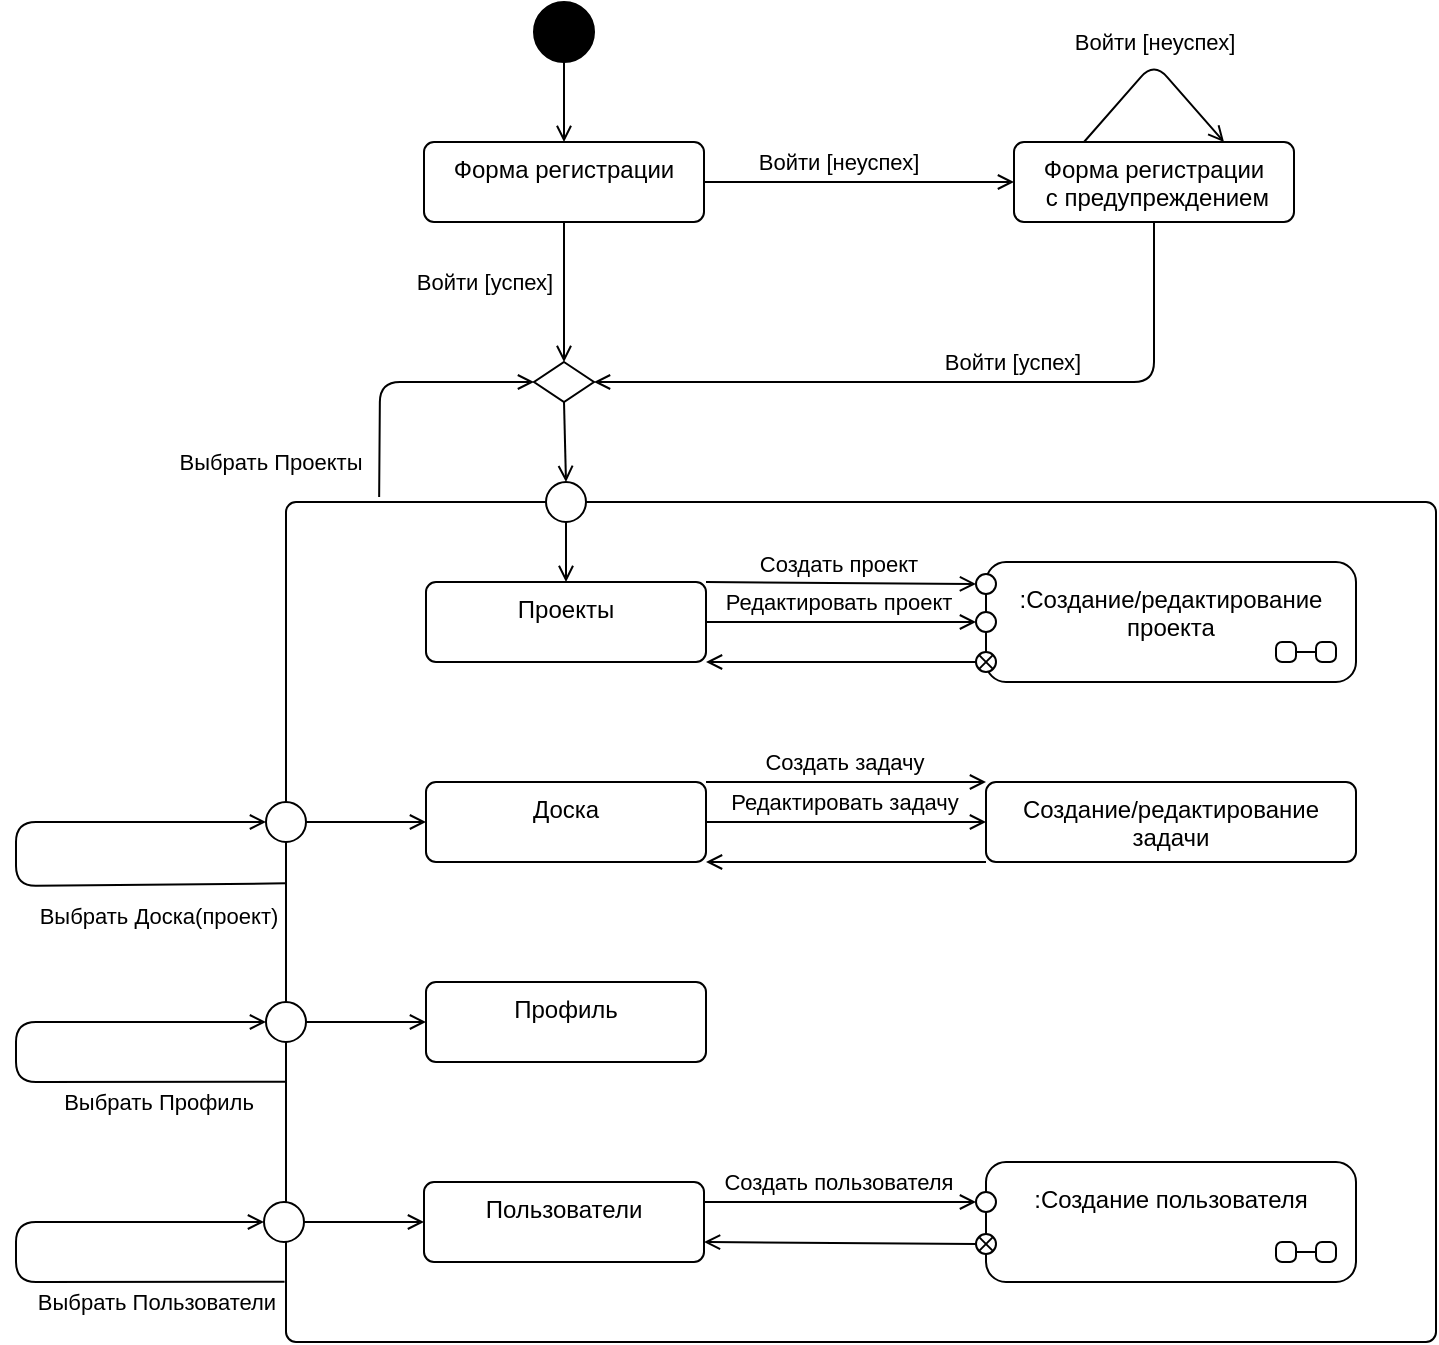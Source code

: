 <mxfile version="22.1.16" type="device">
  <diagram name="Страница — 1" id="ygGXOrWWSujeh68Y5JwH">
    <mxGraphModel dx="832" dy="558" grid="1" gridSize="10" guides="1" tooltips="1" connect="1" arrows="1" fold="1" page="1" pageScale="1" pageWidth="827" pageHeight="1169" math="0" shadow="0">
      <root>
        <mxCell id="0" />
        <mxCell id="1" parent="0" />
        <mxCell id="ju3X173J6w4Ng7l485Qm-1" value="" style="ellipse;fillColor=strokeColor;html=1;" parent="1" vertex="1">
          <mxGeometry x="329" y="20" width="30" height="30" as="geometry" />
        </mxCell>
        <mxCell id="ju3X173J6w4Ng7l485Qm-4" value="Форма регистрации" style="html=1;align=center;verticalAlign=top;rounded=1;absoluteArcSize=1;arcSize=10;dashed=0;whiteSpace=wrap;" parent="1" vertex="1">
          <mxGeometry x="274" y="90" width="140" height="40" as="geometry" />
        </mxCell>
        <mxCell id="ju3X173J6w4Ng7l485Qm-5" value="" style="endArrow=open;html=1;rounded=0;exitX=0.5;exitY=1;exitDx=0;exitDy=0;entryX=0.5;entryY=0;entryDx=0;entryDy=0;endFill=0;" parent="1" source="ju3X173J6w4Ng7l485Qm-1" target="ju3X173J6w4Ng7l485Qm-4" edge="1">
          <mxGeometry width="50" height="50" relative="1" as="geometry">
            <mxPoint x="579" y="170" as="sourcePoint" />
            <mxPoint x="629" y="120" as="targetPoint" />
          </mxGeometry>
        </mxCell>
        <mxCell id="ju3X173J6w4Ng7l485Qm-6" value="Форма регистрации&lt;br&gt;&amp;nbsp;с предупреждением" style="html=1;align=center;verticalAlign=top;rounded=1;absoluteArcSize=1;arcSize=10;dashed=0;whiteSpace=wrap;" parent="1" vertex="1">
          <mxGeometry x="569" y="90" width="140" height="40" as="geometry" />
        </mxCell>
        <mxCell id="ju3X173J6w4Ng7l485Qm-7" value="" style="endArrow=open;html=1;rounded=0;exitX=1;exitY=0.5;exitDx=0;exitDy=0;entryX=0;entryY=0.5;entryDx=0;entryDy=0;endFill=0;" parent="1" source="ju3X173J6w4Ng7l485Qm-4" target="ju3X173J6w4Ng7l485Qm-6" edge="1">
          <mxGeometry width="50" height="50" relative="1" as="geometry">
            <mxPoint x="354" y="60" as="sourcePoint" />
            <mxPoint x="354" y="100" as="targetPoint" />
          </mxGeometry>
        </mxCell>
        <mxCell id="ju3X173J6w4Ng7l485Qm-8" value="Войти [неуспех]" style="edgeLabel;html=1;align=center;verticalAlign=middle;resizable=0;points=[];" parent="ju3X173J6w4Ng7l485Qm-7" vertex="1" connectable="0">
          <mxGeometry x="-0.142" relative="1" as="geometry">
            <mxPoint y="-10" as="offset" />
          </mxGeometry>
        </mxCell>
        <mxCell id="ju3X173J6w4Ng7l485Qm-9" value="" style="html=1;align=center;verticalAlign=top;rounded=1;absoluteArcSize=1;arcSize=10;dashed=0;whiteSpace=wrap;" parent="1" vertex="1">
          <mxGeometry x="205" y="270" width="575" height="420" as="geometry" />
        </mxCell>
        <mxCell id="ju3X173J6w4Ng7l485Qm-10" value="" style="endArrow=open;html=1;rounded=1;exitX=0.25;exitY=0;exitDx=0;exitDy=0;entryX=0.75;entryY=0;entryDx=0;entryDy=0;curved=0;endFill=0;" parent="1" source="ju3X173J6w4Ng7l485Qm-6" target="ju3X173J6w4Ng7l485Qm-6" edge="1">
          <mxGeometry width="50" height="50" relative="1" as="geometry">
            <mxPoint x="424" y="120" as="sourcePoint" />
            <mxPoint x="579" y="120" as="targetPoint" />
            <Array as="points">
              <mxPoint x="639" y="50" />
            </Array>
          </mxGeometry>
        </mxCell>
        <mxCell id="ju3X173J6w4Ng7l485Qm-11" value="Войти [неуспех]" style="edgeLabel;html=1;align=center;verticalAlign=middle;resizable=0;points=[];" parent="ju3X173J6w4Ng7l485Qm-10" vertex="1" connectable="0">
          <mxGeometry x="-0.142" relative="1" as="geometry">
            <mxPoint x="5" y="-16" as="offset" />
          </mxGeometry>
        </mxCell>
        <mxCell id="ju3X173J6w4Ng7l485Qm-12" value="Доска" style="html=1;align=center;verticalAlign=top;rounded=1;absoluteArcSize=1;arcSize=10;dashed=0;whiteSpace=wrap;" parent="1" vertex="1">
          <mxGeometry x="275" y="410" width="140" height="40" as="geometry" />
        </mxCell>
        <mxCell id="ju3X173J6w4Ng7l485Qm-13" value="Проекты" style="html=1;align=center;verticalAlign=top;rounded=1;absoluteArcSize=1;arcSize=10;dashed=0;whiteSpace=wrap;" parent="1" vertex="1">
          <mxGeometry x="275" y="310" width="140" height="40" as="geometry" />
        </mxCell>
        <mxCell id="ju3X173J6w4Ng7l485Qm-14" value="Профиль" style="html=1;align=center;verticalAlign=top;rounded=1;absoluteArcSize=1;arcSize=10;dashed=0;whiteSpace=wrap;" parent="1" vertex="1">
          <mxGeometry x="275" y="510" width="140" height="40" as="geometry" />
        </mxCell>
        <mxCell id="ju3X173J6w4Ng7l485Qm-16" value="" style="endArrow=open;html=1;rounded=0;align=center;verticalAlign=top;endFill=0;labelBackgroundColor=none;endSize=6;exitX=0.5;exitY=1;exitDx=0;exitDy=0;entryX=0.5;entryY=0;entryDx=0;entryDy=0;" parent="1" source="ju3X173J6w4Ng7l485Qm-4" target="ju3X173J6w4Ng7l485Qm-17" edge="1">
          <mxGeometry relative="1" as="geometry">
            <mxPoint x="289" y="170" as="sourcePoint" />
            <mxPoint x="339" y="210" as="targetPoint" />
          </mxGeometry>
        </mxCell>
        <mxCell id="ju3X173J6w4Ng7l485Qm-17" value="" style="rhombus;whiteSpace=wrap;html=1;" parent="1" vertex="1">
          <mxGeometry x="329" y="200" width="30" height="20" as="geometry" />
        </mxCell>
        <mxCell id="ju3X173J6w4Ng7l485Qm-18" value="" style="ellipse;whiteSpace=wrap;html=1;" parent="1" vertex="1">
          <mxGeometry x="335" y="260" width="20" height="20" as="geometry" />
        </mxCell>
        <mxCell id="ju3X173J6w4Ng7l485Qm-20" value="" style="endArrow=open;html=1;rounded=1;exitX=0.081;exitY=-0.006;exitDx=0;exitDy=0;entryX=0;entryY=0.5;entryDx=0;entryDy=0;curved=0;exitPerimeter=0;endFill=0;" parent="1" source="ju3X173J6w4Ng7l485Qm-9" target="ju3X173J6w4Ng7l485Qm-17" edge="1">
          <mxGeometry width="50" height="50" relative="1" as="geometry">
            <mxPoint x="460" y="140" as="sourcePoint" />
            <mxPoint x="530" y="140" as="targetPoint" />
            <Array as="points">
              <mxPoint x="252" y="210" />
            </Array>
          </mxGeometry>
        </mxCell>
        <mxCell id="ju3X173J6w4Ng7l485Qm-21" value="Выбрать Проекты" style="edgeLabel;html=1;align=center;verticalAlign=middle;resizable=0;points=[];" parent="ju3X173J6w4Ng7l485Qm-20" vertex="1" connectable="0">
          <mxGeometry x="-0.142" relative="1" as="geometry">
            <mxPoint x="-55" y="40" as="offset" />
          </mxGeometry>
        </mxCell>
        <mxCell id="ju3X173J6w4Ng7l485Qm-22" value="Войти [успех]" style="edgeLabel;html=1;align=center;verticalAlign=middle;resizable=0;points=[];" parent="1" vertex="1" connectable="0">
          <mxGeometry x="304" y="160" as="geometry" />
        </mxCell>
        <mxCell id="ju3X173J6w4Ng7l485Qm-23" value="" style="endArrow=open;html=1;rounded=1;align=center;verticalAlign=top;endFill=0;labelBackgroundColor=none;endSize=6;exitX=0.5;exitY=1;exitDx=0;exitDy=0;curved=0;entryX=1;entryY=0.5;entryDx=0;entryDy=0;" parent="1" source="ju3X173J6w4Ng7l485Qm-6" target="ju3X173J6w4Ng7l485Qm-17" edge="1">
          <mxGeometry relative="1" as="geometry">
            <mxPoint x="354" y="140" as="sourcePoint" />
            <mxPoint x="384" y="210" as="targetPoint" />
            <Array as="points">
              <mxPoint x="639" y="210" />
            </Array>
          </mxGeometry>
        </mxCell>
        <mxCell id="ju3X173J6w4Ng7l485Qm-24" value="" style="endArrow=open;html=1;rounded=1;align=center;verticalAlign=top;endFill=0;labelBackgroundColor=none;endSize=6;exitX=0.5;exitY=1;exitDx=0;exitDy=0;curved=0;entryX=0.5;entryY=0;entryDx=0;entryDy=0;" parent="1" source="ju3X173J6w4Ng7l485Qm-17" target="ju3X173J6w4Ng7l485Qm-18" edge="1">
          <mxGeometry relative="1" as="geometry">
            <mxPoint x="649" y="140" as="sourcePoint" />
            <mxPoint x="499" y="260" as="targetPoint" />
          </mxGeometry>
        </mxCell>
        <mxCell id="ju3X173J6w4Ng7l485Qm-25" value="Войти [успех]" style="edgeLabel;html=1;align=center;verticalAlign=middle;resizable=0;points=[];" parent="1" vertex="1" connectable="0">
          <mxGeometry x="568" y="200" as="geometry" />
        </mxCell>
        <mxCell id="ju3X173J6w4Ng7l485Qm-26" value="" style="ellipse;whiteSpace=wrap;html=1;" parent="1" vertex="1">
          <mxGeometry x="195" y="420" width="20" height="20" as="geometry" />
        </mxCell>
        <mxCell id="ju3X173J6w4Ng7l485Qm-29" value="" style="ellipse;whiteSpace=wrap;html=1;" parent="1" vertex="1">
          <mxGeometry x="195" y="520" width="20" height="20" as="geometry" />
        </mxCell>
        <mxCell id="ju3X173J6w4Ng7l485Qm-30" value="" style="endArrow=open;html=1;rounded=1;exitX=0.001;exitY=0.848;exitDx=0;exitDy=0;entryX=0;entryY=0.5;entryDx=0;entryDy=0;curved=0;exitPerimeter=0;endFill=0;" parent="1" target="ju3X173J6w4Ng7l485Qm-29" edge="1">
          <mxGeometry width="50" height="50" relative="1" as="geometry">
            <mxPoint x="205.28" y="559.84" as="sourcePoint" />
            <mxPoint x="147" y="450" as="targetPoint" />
            <Array as="points">
              <mxPoint x="70" y="560" />
              <mxPoint x="70" y="530" />
            </Array>
          </mxGeometry>
        </mxCell>
        <mxCell id="ju3X173J6w4Ng7l485Qm-31" value="Выбрать Профиль" style="edgeLabel;html=1;align=center;verticalAlign=middle;resizable=0;points=[];" parent="ju3X173J6w4Ng7l485Qm-30" vertex="1" connectable="0">
          <mxGeometry x="-0.142" relative="1" as="geometry">
            <mxPoint x="60" y="10" as="offset" />
          </mxGeometry>
        </mxCell>
        <mxCell id="ju3X173J6w4Ng7l485Qm-32" value="" style="endArrow=open;html=1;rounded=1;entryX=0;entryY=0.5;entryDx=0;entryDy=0;curved=0;endFill=0;exitX=0;exitY=0.454;exitDx=0;exitDy=0;exitPerimeter=0;" parent="1" source="ju3X173J6w4Ng7l485Qm-9" target="ju3X173J6w4Ng7l485Qm-26" edge="1">
          <mxGeometry width="50" height="50" relative="1" as="geometry">
            <mxPoint x="200" y="462" as="sourcePoint" />
            <mxPoint x="195" y="432" as="targetPoint" />
            <Array as="points">
              <mxPoint x="70" y="462" />
              <mxPoint x="70" y="430" />
            </Array>
          </mxGeometry>
        </mxCell>
        <mxCell id="ju3X173J6w4Ng7l485Qm-33" value="Выбрать Доска(проект)" style="edgeLabel;html=1;align=center;verticalAlign=middle;resizable=0;points=[];" parent="ju3X173J6w4Ng7l485Qm-32" vertex="1" connectable="0">
          <mxGeometry x="-0.142" relative="1" as="geometry">
            <mxPoint x="61" y="15" as="offset" />
          </mxGeometry>
        </mxCell>
        <mxCell id="ju3X173J6w4Ng7l485Qm-34" value="" style="endArrow=open;html=1;rounded=1;align=center;verticalAlign=top;endFill=0;labelBackgroundColor=none;endSize=6;exitX=0.5;exitY=1;exitDx=0;exitDy=0;curved=0;entryX=0.5;entryY=0;entryDx=0;entryDy=0;" parent="1" source="ju3X173J6w4Ng7l485Qm-18" target="ju3X173J6w4Ng7l485Qm-13" edge="1">
          <mxGeometry relative="1" as="geometry">
            <mxPoint x="200" y="230" as="sourcePoint" />
            <mxPoint x="355" y="270" as="targetPoint" />
          </mxGeometry>
        </mxCell>
        <mxCell id="ju3X173J6w4Ng7l485Qm-35" value="" style="endArrow=open;html=1;rounded=1;align=center;verticalAlign=top;endFill=0;labelBackgroundColor=none;endSize=6;exitX=1;exitY=0.5;exitDx=0;exitDy=0;curved=0;entryX=0;entryY=0.5;entryDx=0;entryDy=0;" parent="1" source="ju3X173J6w4Ng7l485Qm-26" target="ju3X173J6w4Ng7l485Qm-12" edge="1">
          <mxGeometry relative="1" as="geometry">
            <mxPoint x="355" y="290" as="sourcePoint" />
            <mxPoint x="355" y="320" as="targetPoint" />
          </mxGeometry>
        </mxCell>
        <mxCell id="ju3X173J6w4Ng7l485Qm-36" value="" style="endArrow=open;html=1;rounded=1;align=center;verticalAlign=top;endFill=0;labelBackgroundColor=none;endSize=6;exitX=1;exitY=0.5;exitDx=0;exitDy=0;curved=0;entryX=0;entryY=0.5;entryDx=0;entryDy=0;" parent="1" source="ju3X173J6w4Ng7l485Qm-29" target="ju3X173J6w4Ng7l485Qm-14" edge="1">
          <mxGeometry relative="1" as="geometry">
            <mxPoint x="225" y="440" as="sourcePoint" />
            <mxPoint x="285" y="440" as="targetPoint" />
          </mxGeometry>
        </mxCell>
        <mxCell id="EwtHWBw10y8LaySsHu0H-1" value="Создание/редактирование задачи" style="html=1;align=center;verticalAlign=top;rounded=1;absoluteArcSize=1;arcSize=10;dashed=0;whiteSpace=wrap;" parent="1" vertex="1">
          <mxGeometry x="555" y="410" width="185" height="40" as="geometry" />
        </mxCell>
        <mxCell id="EwtHWBw10y8LaySsHu0H-2" value="" style="endArrow=open;html=1;rounded=1;align=center;verticalAlign=top;endFill=0;labelBackgroundColor=none;endSize=6;exitX=1;exitY=0;exitDx=0;exitDy=0;curved=0;entryX=0;entryY=0;entryDx=0;entryDy=0;" parent="1" source="ju3X173J6w4Ng7l485Qm-12" target="EwtHWBw10y8LaySsHu0H-1" edge="1">
          <mxGeometry relative="1" as="geometry">
            <mxPoint x="225" y="440" as="sourcePoint" />
            <mxPoint x="285" y="440" as="targetPoint" />
          </mxGeometry>
        </mxCell>
        <mxCell id="EwtHWBw10y8LaySsHu0H-3" value="Создать задачу" style="edgeLabel;html=1;align=center;verticalAlign=middle;resizable=0;points=[];" parent="EwtHWBw10y8LaySsHu0H-2" vertex="1" connectable="0">
          <mxGeometry x="-0.022" y="1" relative="1" as="geometry">
            <mxPoint y="-9" as="offset" />
          </mxGeometry>
        </mxCell>
        <mxCell id="EwtHWBw10y8LaySsHu0H-5" value="" style="endArrow=open;html=1;rounded=1;align=center;verticalAlign=top;endFill=0;labelBackgroundColor=none;endSize=6;exitX=1;exitY=0.5;exitDx=0;exitDy=0;curved=0;entryX=0;entryY=0.5;entryDx=0;entryDy=0;" parent="1" source="ju3X173J6w4Ng7l485Qm-12" target="EwtHWBw10y8LaySsHu0H-1" edge="1">
          <mxGeometry relative="1" as="geometry">
            <mxPoint x="425" y="430" as="sourcePoint" />
            <mxPoint x="540" y="430" as="targetPoint" />
          </mxGeometry>
        </mxCell>
        <mxCell id="EwtHWBw10y8LaySsHu0H-6" value="Редактировать задачу" style="edgeLabel;html=1;align=center;verticalAlign=middle;resizable=0;points=[];" parent="EwtHWBw10y8LaySsHu0H-5" vertex="1" connectable="0">
          <mxGeometry x="-0.022" y="1" relative="1" as="geometry">
            <mxPoint y="-9" as="offset" />
          </mxGeometry>
        </mxCell>
        <mxCell id="EwtHWBw10y8LaySsHu0H-7" value="" style="endArrow=open;html=1;rounded=1;entryX=1;entryY=1;entryDx=0;entryDy=0;curved=0;endFill=0;exitX=0;exitY=1;exitDx=0;exitDy=0;" parent="1" source="EwtHWBw10y8LaySsHu0H-1" target="ju3X173J6w4Ng7l485Qm-12" edge="1">
          <mxGeometry width="50" height="50" relative="1" as="geometry">
            <mxPoint x="213.04" y="470.91" as="sourcePoint" />
            <mxPoint x="205" y="440" as="targetPoint" />
          </mxGeometry>
        </mxCell>
        <mxCell id="EwtHWBw10y8LaySsHu0H-10" value="" style="endArrow=open;html=1;rounded=1;align=center;verticalAlign=top;endFill=0;labelBackgroundColor=none;endSize=6;exitX=1;exitY=0;exitDx=0;exitDy=0;curved=0;entryX=0;entryY=0.5;entryDx=0;entryDy=0;" parent="1" source="ju3X173J6w4Ng7l485Qm-13" target="2pJqgAF-MdWmiApGg5Hb-7" edge="1">
          <mxGeometry relative="1" as="geometry">
            <mxPoint x="425" y="420" as="sourcePoint" />
            <mxPoint x="555" y="310" as="targetPoint" />
          </mxGeometry>
        </mxCell>
        <mxCell id="EwtHWBw10y8LaySsHu0H-11" value="Создать проект" style="edgeLabel;html=1;align=center;verticalAlign=middle;resizable=0;points=[];" parent="EwtHWBw10y8LaySsHu0H-10" vertex="1" connectable="0">
          <mxGeometry x="-0.022" y="1" relative="1" as="geometry">
            <mxPoint y="-9" as="offset" />
          </mxGeometry>
        </mxCell>
        <mxCell id="EwtHWBw10y8LaySsHu0H-13" value="" style="endArrow=open;html=1;rounded=1;align=center;verticalAlign=top;endFill=0;labelBackgroundColor=none;endSize=6;exitX=1;exitY=0.5;exitDx=0;exitDy=0;curved=0;entryX=0;entryY=0.5;entryDx=0;entryDy=0;" parent="1" source="ju3X173J6w4Ng7l485Qm-13" target="2pJqgAF-MdWmiApGg5Hb-8" edge="1">
          <mxGeometry relative="1" as="geometry">
            <mxPoint x="425" y="320" as="sourcePoint" />
            <mxPoint x="555" y="340" as="targetPoint" />
          </mxGeometry>
        </mxCell>
        <mxCell id="EwtHWBw10y8LaySsHu0H-14" value="Редактировать проект" style="edgeLabel;html=1;align=center;verticalAlign=middle;resizable=0;points=[];" parent="EwtHWBw10y8LaySsHu0H-13" vertex="1" connectable="0">
          <mxGeometry x="-0.022" y="1" relative="1" as="geometry">
            <mxPoint y="-9" as="offset" />
          </mxGeometry>
        </mxCell>
        <mxCell id="EwtHWBw10y8LaySsHu0H-20" value="Пользователи" style="html=1;align=center;verticalAlign=top;rounded=1;absoluteArcSize=1;arcSize=10;dashed=0;whiteSpace=wrap;" parent="1" vertex="1">
          <mxGeometry x="274" y="610" width="140" height="40" as="geometry" />
        </mxCell>
        <mxCell id="EwtHWBw10y8LaySsHu0H-21" value="" style="ellipse;whiteSpace=wrap;html=1;" parent="1" vertex="1">
          <mxGeometry x="194" y="620" width="20" height="20" as="geometry" />
        </mxCell>
        <mxCell id="EwtHWBw10y8LaySsHu0H-22" value="" style="endArrow=open;html=1;rounded=1;exitX=0.001;exitY=0.848;exitDx=0;exitDy=0;entryX=0;entryY=0.5;entryDx=0;entryDy=0;curved=0;exitPerimeter=0;endFill=0;" parent="1" target="EwtHWBw10y8LaySsHu0H-21" edge="1">
          <mxGeometry width="50" height="50" relative="1" as="geometry">
            <mxPoint x="204.28" y="659.84" as="sourcePoint" />
            <mxPoint x="146" y="550" as="targetPoint" />
            <Array as="points">
              <mxPoint x="70" y="660" />
              <mxPoint x="70" y="630" />
            </Array>
          </mxGeometry>
        </mxCell>
        <mxCell id="EwtHWBw10y8LaySsHu0H-23" value="Выбрать Пользователи" style="edgeLabel;html=1;align=center;verticalAlign=middle;resizable=0;points=[];" parent="EwtHWBw10y8LaySsHu0H-22" vertex="1" connectable="0">
          <mxGeometry x="-0.142" relative="1" as="geometry">
            <mxPoint x="59" y="10" as="offset" />
          </mxGeometry>
        </mxCell>
        <mxCell id="EwtHWBw10y8LaySsHu0H-24" value="" style="endArrow=open;html=1;rounded=1;align=center;verticalAlign=top;endFill=0;labelBackgroundColor=none;endSize=6;exitX=1;exitY=0.5;exitDx=0;exitDy=0;curved=0;entryX=0;entryY=0.5;entryDx=0;entryDy=0;" parent="1" source="EwtHWBw10y8LaySsHu0H-21" target="EwtHWBw10y8LaySsHu0H-20" edge="1">
          <mxGeometry relative="1" as="geometry">
            <mxPoint x="224" y="540" as="sourcePoint" />
            <mxPoint x="274" y="620" as="targetPoint" />
          </mxGeometry>
        </mxCell>
        <mxCell id="EwtHWBw10y8LaySsHu0H-26" value="" style="endArrow=open;html=1;rounded=1;align=center;verticalAlign=top;endFill=0;labelBackgroundColor=none;endSize=6;exitX=1;exitY=0.25;exitDx=0;exitDy=0;curved=0;entryX=0;entryY=0.5;entryDx=0;entryDy=0;" parent="1" source="EwtHWBw10y8LaySsHu0H-20" target="2pJqgAF-MdWmiApGg5Hb-4" edge="1">
          <mxGeometry relative="1" as="geometry">
            <mxPoint x="425" y="320" as="sourcePoint" />
            <mxPoint x="565" y="320" as="targetPoint" />
          </mxGeometry>
        </mxCell>
        <mxCell id="EwtHWBw10y8LaySsHu0H-27" value="Создать пользователя" style="edgeLabel;html=1;align=center;verticalAlign=middle;resizable=0;points=[];" parent="EwtHWBw10y8LaySsHu0H-26" vertex="1" connectable="0">
          <mxGeometry x="-0.022" y="1" relative="1" as="geometry">
            <mxPoint y="-9" as="offset" />
          </mxGeometry>
        </mxCell>
        <mxCell id="2pJqgAF-MdWmiApGg5Hb-2" value="" style="endArrow=open;html=1;rounded=1;entryX=1;entryY=1;entryDx=0;entryDy=0;curved=0;endFill=0;exitX=0;exitY=0.5;exitDx=0;exitDy=0;" edge="1" parent="1" source="2pJqgAF-MdWmiApGg5Hb-10" target="ju3X173J6w4Ng7l485Qm-13">
          <mxGeometry width="50" height="50" relative="1" as="geometry">
            <mxPoint x="555" y="350" as="sourcePoint" />
            <mxPoint x="425" y="460" as="targetPoint" />
          </mxGeometry>
        </mxCell>
        <mxCell id="2pJqgAF-MdWmiApGg5Hb-3" value="" style="endArrow=open;html=1;rounded=1;entryX=1;entryY=0.75;entryDx=0;entryDy=0;curved=0;endFill=0;exitX=0;exitY=0.5;exitDx=0;exitDy=0;" edge="1" parent="1" source="2pJqgAF-MdWmiApGg5Hb-12" target="EwtHWBw10y8LaySsHu0H-20">
          <mxGeometry width="50" height="50" relative="1" as="geometry">
            <mxPoint x="555" y="640" as="sourcePoint" />
            <mxPoint x="425" y="460" as="targetPoint" />
          </mxGeometry>
        </mxCell>
        <mxCell id="2pJqgAF-MdWmiApGg5Hb-9" value=":Создание/редактирование проекта" style="shape=umlState;rounded=1;verticalAlign=top;spacingTop=5;umlStateSymbol=collapseState;absoluteArcSize=1;arcSize=10;html=1;whiteSpace=wrap;" vertex="1" parent="1">
          <mxGeometry x="555" y="300" width="185" height="60" as="geometry" />
        </mxCell>
        <mxCell id="2pJqgAF-MdWmiApGg5Hb-7" value="" style="ellipse;" vertex="1" parent="1">
          <mxGeometry x="550" y="306" width="10" height="10" as="geometry" />
        </mxCell>
        <mxCell id="2pJqgAF-MdWmiApGg5Hb-8" value="" style="ellipse;" vertex="1" parent="1">
          <mxGeometry x="550" y="325" width="10" height="10" as="geometry" />
        </mxCell>
        <mxCell id="2pJqgAF-MdWmiApGg5Hb-10" value="" style="shape=sumEllipse;perimeter=ellipsePerimeter;html=1;backgroundOutline=1;" vertex="1" parent="1">
          <mxGeometry x="550" y="345" width="10" height="10" as="geometry" />
        </mxCell>
        <mxCell id="2pJqgAF-MdWmiApGg5Hb-11" value=":Создание пользователя" style="shape=umlState;rounded=1;verticalAlign=top;spacingTop=5;umlStateSymbol=collapseState;absoluteArcSize=1;arcSize=10;html=1;whiteSpace=wrap;" vertex="1" parent="1">
          <mxGeometry x="555" y="600" width="185" height="60" as="geometry" />
        </mxCell>
        <mxCell id="2pJqgAF-MdWmiApGg5Hb-4" value="" style="ellipse;" vertex="1" parent="1">
          <mxGeometry x="550" y="615" width="10" height="10" as="geometry" />
        </mxCell>
        <mxCell id="2pJqgAF-MdWmiApGg5Hb-12" value="" style="shape=sumEllipse;perimeter=ellipsePerimeter;html=1;backgroundOutline=1;" vertex="1" parent="1">
          <mxGeometry x="550" y="636" width="10" height="10" as="geometry" />
        </mxCell>
      </root>
    </mxGraphModel>
  </diagram>
</mxfile>
